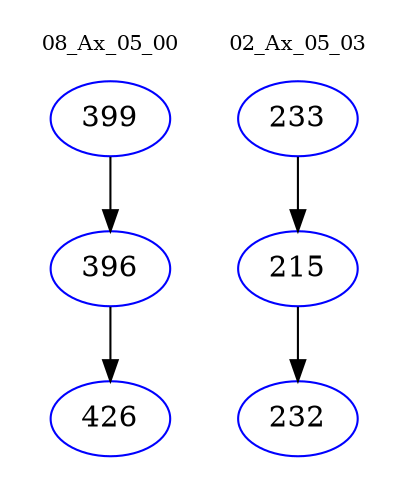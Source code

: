 digraph{
subgraph cluster_0 {
color = white
label = "08_Ax_05_00";
fontsize=10;
T0_399 [label="399", color="blue"]
T0_399 -> T0_396 [color="black"]
T0_396 [label="396", color="blue"]
T0_396 -> T0_426 [color="black"]
T0_426 [label="426", color="blue"]
}
subgraph cluster_1 {
color = white
label = "02_Ax_05_03";
fontsize=10;
T1_233 [label="233", color="blue"]
T1_233 -> T1_215 [color="black"]
T1_215 [label="215", color="blue"]
T1_215 -> T1_232 [color="black"]
T1_232 [label="232", color="blue"]
}
}
